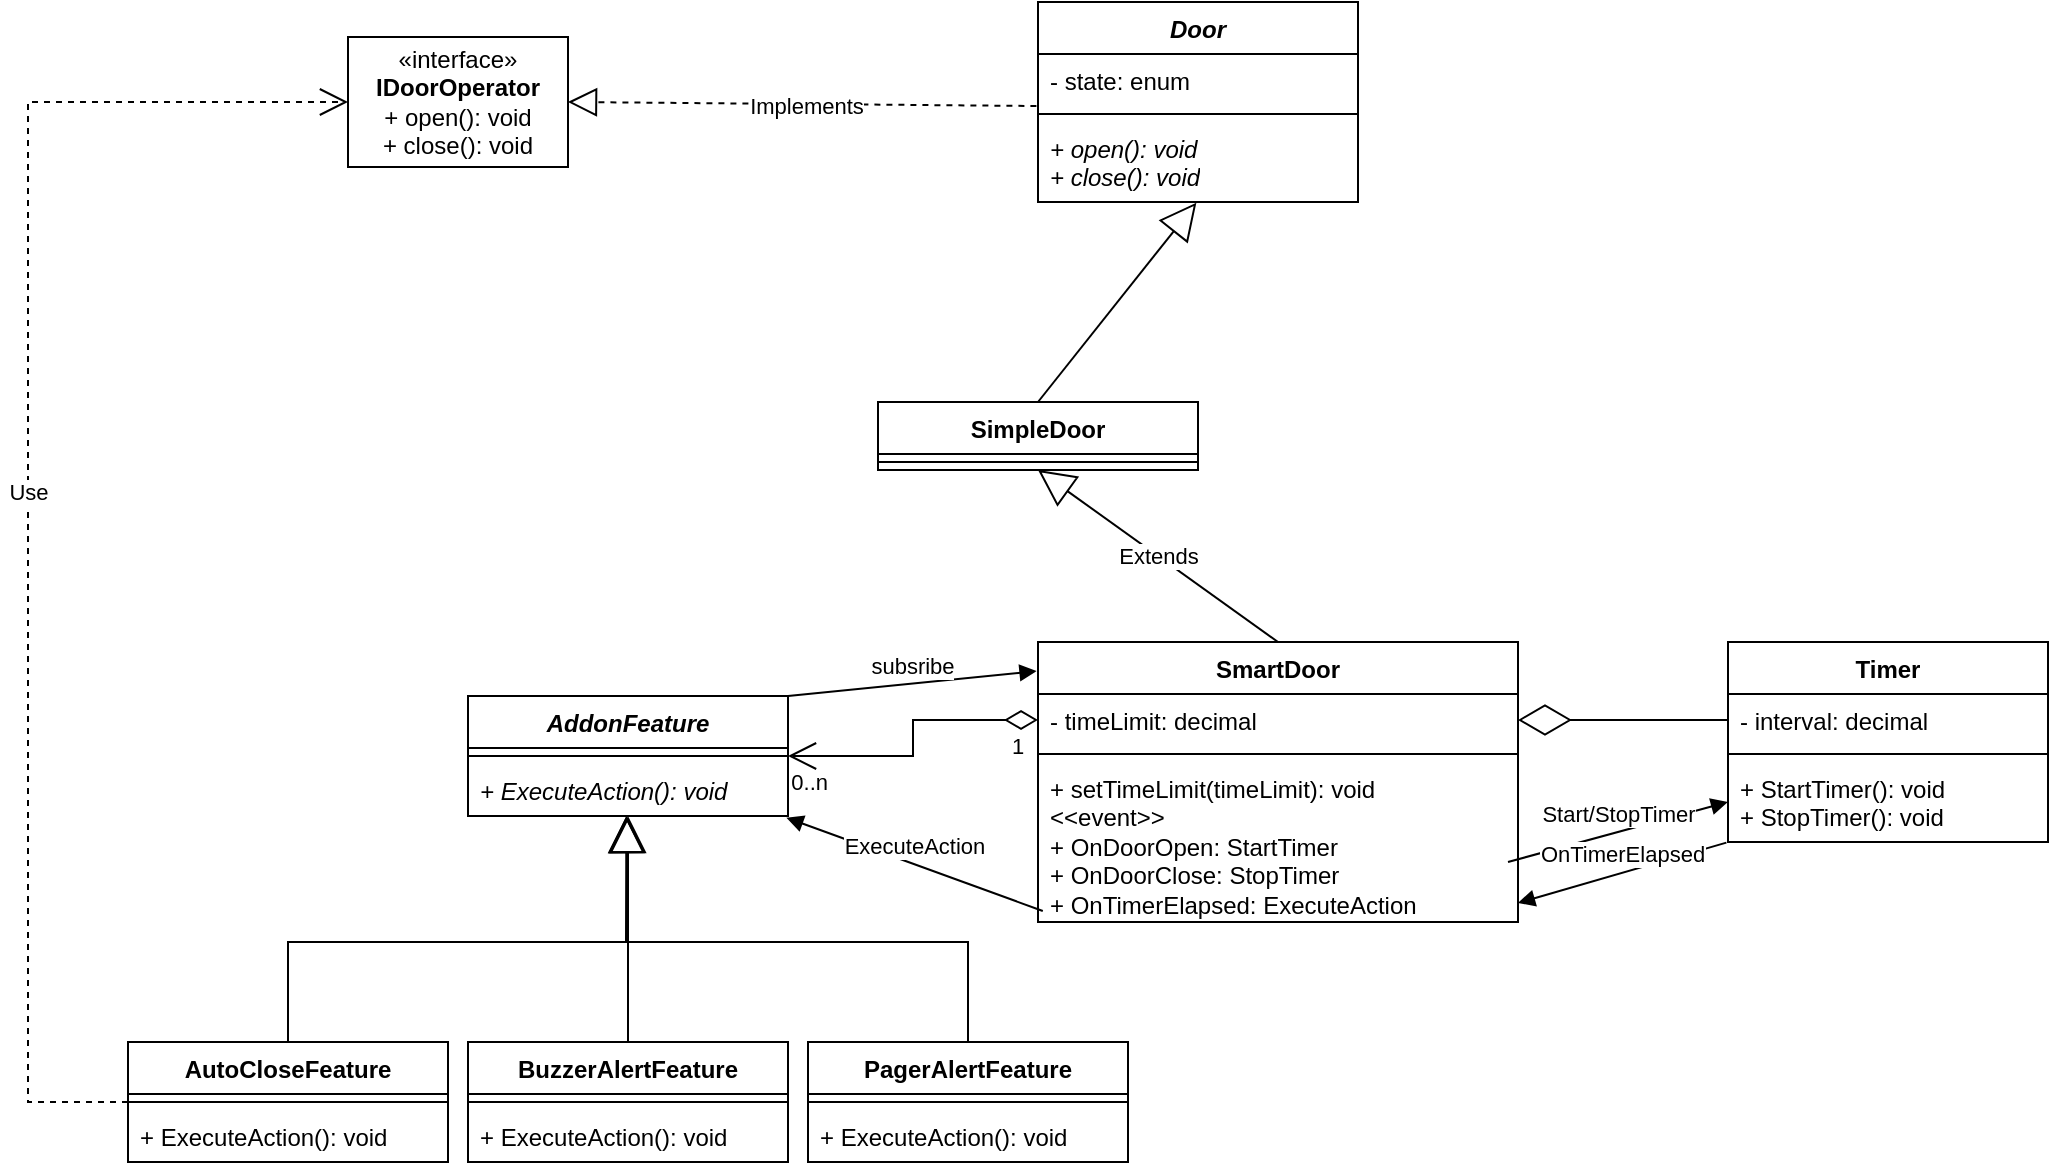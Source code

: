 <mxfile version="22.1.21" type="device">
  <diagram name="Page-1" id="y52zuowVkVVyD8nf9QzI">
    <mxGraphModel dx="2819" dy="929" grid="1" gridSize="10" guides="1" tooltips="1" connect="1" arrows="1" fold="1" page="1" pageScale="1" pageWidth="850" pageHeight="1100" math="0" shadow="0">
      <root>
        <mxCell id="0" />
        <mxCell id="1" parent="0" />
        <mxCell id="WQkxO2qCiPvi56gEC8bx-1" value="&lt;i&gt;Door&lt;/i&gt;" style="swimlane;fontStyle=1;align=center;verticalAlign=top;childLayout=stackLayout;horizontal=1;startSize=26;horizontalStack=0;resizeParent=1;resizeParentMax=0;resizeLast=0;collapsible=1;marginBottom=0;whiteSpace=wrap;html=1;" vertex="1" parent="1">
          <mxGeometry x="-295" y="40" width="160" height="100" as="geometry" />
        </mxCell>
        <mxCell id="WQkxO2qCiPvi56gEC8bx-2" value="- state: enum" style="text;strokeColor=none;fillColor=none;align=left;verticalAlign=top;spacingLeft=4;spacingRight=4;overflow=hidden;rotatable=0;points=[[0,0.5],[1,0.5]];portConstraint=eastwest;whiteSpace=wrap;html=1;" vertex="1" parent="WQkxO2qCiPvi56gEC8bx-1">
          <mxGeometry y="26" width="160" height="26" as="geometry" />
        </mxCell>
        <mxCell id="WQkxO2qCiPvi56gEC8bx-3" value="" style="line;strokeWidth=1;fillColor=none;align=left;verticalAlign=middle;spacingTop=-1;spacingLeft=3;spacingRight=3;rotatable=0;labelPosition=right;points=[];portConstraint=eastwest;strokeColor=inherit;" vertex="1" parent="WQkxO2qCiPvi56gEC8bx-1">
          <mxGeometry y="52" width="160" height="8" as="geometry" />
        </mxCell>
        <mxCell id="WQkxO2qCiPvi56gEC8bx-4" value="&lt;div&gt;&lt;i&gt;+ open(): void&lt;/i&gt;&lt;/div&gt;&lt;div&gt;&lt;i&gt;+ close(): void&lt;br&gt;&lt;/i&gt;&lt;/div&gt;" style="text;strokeColor=none;fillColor=none;align=left;verticalAlign=top;spacingLeft=4;spacingRight=4;overflow=hidden;rotatable=0;points=[[0,0.5],[1,0.5]];portConstraint=eastwest;whiteSpace=wrap;html=1;" vertex="1" parent="WQkxO2qCiPvi56gEC8bx-1">
          <mxGeometry y="60" width="160" height="40" as="geometry" />
        </mxCell>
        <mxCell id="WQkxO2qCiPvi56gEC8bx-5" value="SimpleDoor" style="swimlane;fontStyle=1;align=center;verticalAlign=top;childLayout=stackLayout;horizontal=1;startSize=26;horizontalStack=0;resizeParent=1;resizeParentMax=0;resizeLast=0;collapsible=1;marginBottom=0;whiteSpace=wrap;html=1;" vertex="1" parent="1">
          <mxGeometry x="-375" y="240" width="160" height="34" as="geometry" />
        </mxCell>
        <mxCell id="WQkxO2qCiPvi56gEC8bx-7" value="" style="line;strokeWidth=1;fillColor=none;align=left;verticalAlign=middle;spacingTop=-1;spacingLeft=3;spacingRight=3;rotatable=0;labelPosition=right;points=[];portConstraint=eastwest;strokeColor=inherit;" vertex="1" parent="WQkxO2qCiPvi56gEC8bx-5">
          <mxGeometry y="26" width="160" height="8" as="geometry" />
        </mxCell>
        <mxCell id="WQkxO2qCiPvi56gEC8bx-9" value="" style="endArrow=block;endSize=16;endFill=0;html=1;rounded=0;exitX=0.5;exitY=0;exitDx=0;exitDy=0;entryX=0.495;entryY=1.008;entryDx=0;entryDy=0;entryPerimeter=0;" edge="1" parent="1" source="WQkxO2qCiPvi56gEC8bx-5" target="WQkxO2qCiPvi56gEC8bx-4">
          <mxGeometry width="160" relative="1" as="geometry">
            <mxPoint x="-270" y="280" as="sourcePoint" />
            <mxPoint x="-110" y="280" as="targetPoint" />
          </mxGeometry>
        </mxCell>
        <mxCell id="WQkxO2qCiPvi56gEC8bx-10" value="SmartDoor" style="swimlane;fontStyle=1;align=center;verticalAlign=top;childLayout=stackLayout;horizontal=1;startSize=26;horizontalStack=0;resizeParent=1;resizeParentMax=0;resizeLast=0;collapsible=1;marginBottom=0;whiteSpace=wrap;html=1;" vertex="1" parent="1">
          <mxGeometry x="-295" y="360" width="240" height="140" as="geometry" />
        </mxCell>
        <mxCell id="WQkxO2qCiPvi56gEC8bx-11" value="- timeLimit: decimal" style="text;strokeColor=none;fillColor=none;align=left;verticalAlign=top;spacingLeft=4;spacingRight=4;overflow=hidden;rotatable=0;points=[[0,0.5],[1,0.5]];portConstraint=eastwest;whiteSpace=wrap;html=1;" vertex="1" parent="WQkxO2qCiPvi56gEC8bx-10">
          <mxGeometry y="26" width="240" height="26" as="geometry" />
        </mxCell>
        <mxCell id="WQkxO2qCiPvi56gEC8bx-12" value="" style="line;strokeWidth=1;fillColor=none;align=left;verticalAlign=middle;spacingTop=-1;spacingLeft=3;spacingRight=3;rotatable=0;labelPosition=right;points=[];portConstraint=eastwest;strokeColor=inherit;" vertex="1" parent="WQkxO2qCiPvi56gEC8bx-10">
          <mxGeometry y="52" width="240" height="8" as="geometry" />
        </mxCell>
        <mxCell id="WQkxO2qCiPvi56gEC8bx-13" value="&lt;div&gt;+ setTimeLimit(timeLimit): void&lt;/div&gt;&lt;div&gt;&amp;lt;&amp;lt;event&amp;gt;&amp;gt;&lt;/div&gt;&lt;div&gt;+ OnDoorOpen: StartTimer&lt;/div&gt;&lt;div&gt;+ OnDoorClose: StopTimer&lt;/div&gt;&lt;div&gt;+ OnTimerElapsed: ExecuteAction&lt;/div&gt;" style="text;strokeColor=none;fillColor=none;align=left;verticalAlign=top;spacingLeft=4;spacingRight=4;overflow=hidden;rotatable=0;points=[[0,0.5],[1,0.5]];portConstraint=eastwest;whiteSpace=wrap;html=1;" vertex="1" parent="WQkxO2qCiPvi56gEC8bx-10">
          <mxGeometry y="60" width="240" height="80" as="geometry" />
        </mxCell>
        <mxCell id="WQkxO2qCiPvi56gEC8bx-14" value="Extends" style="endArrow=block;endSize=16;endFill=0;html=1;rounded=0;exitX=0.5;exitY=0;exitDx=0;exitDy=0;entryX=0.5;entryY=1;entryDx=0;entryDy=0;" edge="1" parent="1" source="WQkxO2qCiPvi56gEC8bx-10" target="WQkxO2qCiPvi56gEC8bx-5">
          <mxGeometry width="160" relative="1" as="geometry">
            <mxPoint x="-270" y="280" as="sourcePoint" />
            <mxPoint x="-110" y="280" as="targetPoint" />
          </mxGeometry>
        </mxCell>
        <mxCell id="WQkxO2qCiPvi56gEC8bx-15" value="Timer" style="swimlane;fontStyle=1;align=center;verticalAlign=top;childLayout=stackLayout;horizontal=1;startSize=26;horizontalStack=0;resizeParent=1;resizeParentMax=0;resizeLast=0;collapsible=1;marginBottom=0;whiteSpace=wrap;html=1;" vertex="1" parent="1">
          <mxGeometry x="50" y="360" width="160" height="100" as="geometry" />
        </mxCell>
        <mxCell id="WQkxO2qCiPvi56gEC8bx-16" value="- interval: decimal" style="text;strokeColor=none;fillColor=none;align=left;verticalAlign=top;spacingLeft=4;spacingRight=4;overflow=hidden;rotatable=0;points=[[0,0.5],[1,0.5]];portConstraint=eastwest;whiteSpace=wrap;html=1;" vertex="1" parent="WQkxO2qCiPvi56gEC8bx-15">
          <mxGeometry y="26" width="160" height="26" as="geometry" />
        </mxCell>
        <mxCell id="WQkxO2qCiPvi56gEC8bx-17" value="" style="line;strokeWidth=1;fillColor=none;align=left;verticalAlign=middle;spacingTop=-1;spacingLeft=3;spacingRight=3;rotatable=0;labelPosition=right;points=[];portConstraint=eastwest;strokeColor=inherit;" vertex="1" parent="WQkxO2qCiPvi56gEC8bx-15">
          <mxGeometry y="52" width="160" height="8" as="geometry" />
        </mxCell>
        <mxCell id="WQkxO2qCiPvi56gEC8bx-18" value="&lt;div&gt;+ StartTimer(): void&lt;/div&gt;&lt;div&gt;+ StopTimer(): void&lt;br&gt;&lt;/div&gt;" style="text;strokeColor=none;fillColor=none;align=left;verticalAlign=top;spacingLeft=4;spacingRight=4;overflow=hidden;rotatable=0;points=[[0,0.5],[1,0.5]];portConstraint=eastwest;whiteSpace=wrap;html=1;" vertex="1" parent="WQkxO2qCiPvi56gEC8bx-15">
          <mxGeometry y="60" width="160" height="40" as="geometry" />
        </mxCell>
        <mxCell id="WQkxO2qCiPvi56gEC8bx-19" value="" style="endArrow=diamondThin;endFill=0;endSize=24;html=1;rounded=0;exitX=0;exitY=0.5;exitDx=0;exitDy=0;entryX=1;entryY=0.5;entryDx=0;entryDy=0;" edge="1" parent="1" source="WQkxO2qCiPvi56gEC8bx-16" target="WQkxO2qCiPvi56gEC8bx-11">
          <mxGeometry width="160" relative="1" as="geometry">
            <mxPoint x="-270" y="380" as="sourcePoint" />
            <mxPoint x="-110" y="380" as="targetPoint" />
          </mxGeometry>
        </mxCell>
        <mxCell id="WQkxO2qCiPvi56gEC8bx-20" value="Start/StopTimer" style="html=1;verticalAlign=bottom;endArrow=block;curved=0;rounded=0;entryX=0;entryY=0.5;entryDx=0;entryDy=0;" edge="1" parent="1" target="WQkxO2qCiPvi56gEC8bx-18">
          <mxGeometry width="80" relative="1" as="geometry">
            <mxPoint x="-60" y="470" as="sourcePoint" />
            <mxPoint x="10" y="570" as="targetPoint" />
          </mxGeometry>
        </mxCell>
        <mxCell id="WQkxO2qCiPvi56gEC8bx-21" value="OnTimerElapsed" style="html=1;verticalAlign=bottom;endArrow=block;curved=0;rounded=0;exitX=-0.005;exitY=1.008;exitDx=0;exitDy=0;exitPerimeter=0;" edge="1" parent="1" source="WQkxO2qCiPvi56gEC8bx-18">
          <mxGeometry width="80" relative="1" as="geometry">
            <mxPoint x="44.2" y="480" as="sourcePoint" />
            <mxPoint x="-55" y="490.48" as="targetPoint" />
          </mxGeometry>
        </mxCell>
        <mxCell id="WQkxO2qCiPvi56gEC8bx-22" value="&lt;i&gt;AddonFeature&lt;/i&gt;" style="swimlane;fontStyle=1;align=center;verticalAlign=top;childLayout=stackLayout;horizontal=1;startSize=26;horizontalStack=0;resizeParent=1;resizeParentMax=0;resizeLast=0;collapsible=1;marginBottom=0;whiteSpace=wrap;html=1;" vertex="1" parent="1">
          <mxGeometry x="-580" y="387" width="160" height="60" as="geometry" />
        </mxCell>
        <mxCell id="WQkxO2qCiPvi56gEC8bx-24" value="" style="line;strokeWidth=1;fillColor=none;align=left;verticalAlign=middle;spacingTop=-1;spacingLeft=3;spacingRight=3;rotatable=0;labelPosition=right;points=[];portConstraint=eastwest;strokeColor=inherit;" vertex="1" parent="WQkxO2qCiPvi56gEC8bx-22">
          <mxGeometry y="26" width="160" height="8" as="geometry" />
        </mxCell>
        <mxCell id="WQkxO2qCiPvi56gEC8bx-25" value="&lt;i&gt;+ ExecuteAction(): void&lt;/i&gt;" style="text;strokeColor=none;fillColor=none;align=left;verticalAlign=top;spacingLeft=4;spacingRight=4;overflow=hidden;rotatable=0;points=[[0,0.5],[1,0.5]];portConstraint=eastwest;whiteSpace=wrap;html=1;" vertex="1" parent="WQkxO2qCiPvi56gEC8bx-22">
          <mxGeometry y="34" width="160" height="26" as="geometry" />
        </mxCell>
        <mxCell id="WQkxO2qCiPvi56gEC8bx-26" value="AutoCloseFeature" style="swimlane;fontStyle=1;align=center;verticalAlign=top;childLayout=stackLayout;horizontal=1;startSize=26;horizontalStack=0;resizeParent=1;resizeParentMax=0;resizeLast=0;collapsible=1;marginBottom=0;whiteSpace=wrap;html=1;" vertex="1" parent="1">
          <mxGeometry x="-750" y="560" width="160" height="60" as="geometry" />
        </mxCell>
        <mxCell id="WQkxO2qCiPvi56gEC8bx-28" value="" style="line;strokeWidth=1;fillColor=none;align=left;verticalAlign=middle;spacingTop=-1;spacingLeft=3;spacingRight=3;rotatable=0;labelPosition=right;points=[];portConstraint=eastwest;strokeColor=inherit;" vertex="1" parent="WQkxO2qCiPvi56gEC8bx-26">
          <mxGeometry y="26" width="160" height="8" as="geometry" />
        </mxCell>
        <mxCell id="WQkxO2qCiPvi56gEC8bx-29" value="+ ExecuteAction(): void" style="text;strokeColor=none;fillColor=none;align=left;verticalAlign=top;spacingLeft=4;spacingRight=4;overflow=hidden;rotatable=0;points=[[0,0.5],[1,0.5]];portConstraint=eastwest;whiteSpace=wrap;html=1;" vertex="1" parent="WQkxO2qCiPvi56gEC8bx-26">
          <mxGeometry y="34" width="160" height="26" as="geometry" />
        </mxCell>
        <mxCell id="WQkxO2qCiPvi56gEC8bx-30" value="" style="endArrow=open;html=1;endSize=12;startArrow=diamondThin;startSize=14;startFill=0;edgeStyle=orthogonalEdgeStyle;rounded=0;exitX=0;exitY=0.5;exitDx=0;exitDy=0;entryX=1;entryY=0.5;entryDx=0;entryDy=0;" edge="1" parent="1" source="WQkxO2qCiPvi56gEC8bx-11" target="WQkxO2qCiPvi56gEC8bx-22">
          <mxGeometry relative="1" as="geometry">
            <mxPoint x="-270" y="360" as="sourcePoint" />
            <mxPoint x="-110" y="360" as="targetPoint" />
          </mxGeometry>
        </mxCell>
        <mxCell id="WQkxO2qCiPvi56gEC8bx-31" value="1" style="edgeLabel;resizable=0;html=1;align=left;verticalAlign=top;" connectable="0" vertex="1" parent="WQkxO2qCiPvi56gEC8bx-30">
          <mxGeometry x="-1" relative="1" as="geometry">
            <mxPoint x="-15" as="offset" />
          </mxGeometry>
        </mxCell>
        <mxCell id="WQkxO2qCiPvi56gEC8bx-32" value="0..n" style="edgeLabel;resizable=0;html=1;align=right;verticalAlign=top;" connectable="0" vertex="1" parent="WQkxO2qCiPvi56gEC8bx-30">
          <mxGeometry x="1" relative="1" as="geometry">
            <mxPoint x="20" as="offset" />
          </mxGeometry>
        </mxCell>
        <mxCell id="WQkxO2qCiPvi56gEC8bx-33" value="BuzzerAlertFeature" style="swimlane;fontStyle=1;align=center;verticalAlign=top;childLayout=stackLayout;horizontal=1;startSize=26;horizontalStack=0;resizeParent=1;resizeParentMax=0;resizeLast=0;collapsible=1;marginBottom=0;whiteSpace=wrap;html=1;" vertex="1" parent="1">
          <mxGeometry x="-580" y="560" width="160" height="60" as="geometry" />
        </mxCell>
        <mxCell id="WQkxO2qCiPvi56gEC8bx-34" value="" style="line;strokeWidth=1;fillColor=none;align=left;verticalAlign=middle;spacingTop=-1;spacingLeft=3;spacingRight=3;rotatable=0;labelPosition=right;points=[];portConstraint=eastwest;strokeColor=inherit;" vertex="1" parent="WQkxO2qCiPvi56gEC8bx-33">
          <mxGeometry y="26" width="160" height="8" as="geometry" />
        </mxCell>
        <mxCell id="WQkxO2qCiPvi56gEC8bx-35" value="+ ExecuteAction(): void" style="text;strokeColor=none;fillColor=none;align=left;verticalAlign=top;spacingLeft=4;spacingRight=4;overflow=hidden;rotatable=0;points=[[0,0.5],[1,0.5]];portConstraint=eastwest;whiteSpace=wrap;html=1;" vertex="1" parent="WQkxO2qCiPvi56gEC8bx-33">
          <mxGeometry y="34" width="160" height="26" as="geometry" />
        </mxCell>
        <mxCell id="WQkxO2qCiPvi56gEC8bx-36" value="PagerAlertFeature" style="swimlane;fontStyle=1;align=center;verticalAlign=top;childLayout=stackLayout;horizontal=1;startSize=26;horizontalStack=0;resizeParent=1;resizeParentMax=0;resizeLast=0;collapsible=1;marginBottom=0;whiteSpace=wrap;html=1;" vertex="1" parent="1">
          <mxGeometry x="-410" y="560" width="160" height="60" as="geometry" />
        </mxCell>
        <mxCell id="WQkxO2qCiPvi56gEC8bx-37" value="" style="line;strokeWidth=1;fillColor=none;align=left;verticalAlign=middle;spacingTop=-1;spacingLeft=3;spacingRight=3;rotatable=0;labelPosition=right;points=[];portConstraint=eastwest;strokeColor=inherit;" vertex="1" parent="WQkxO2qCiPvi56gEC8bx-36">
          <mxGeometry y="26" width="160" height="8" as="geometry" />
        </mxCell>
        <mxCell id="WQkxO2qCiPvi56gEC8bx-38" value="+ ExecuteAction(): void" style="text;strokeColor=none;fillColor=none;align=left;verticalAlign=top;spacingLeft=4;spacingRight=4;overflow=hidden;rotatable=0;points=[[0,0.5],[1,0.5]];portConstraint=eastwest;whiteSpace=wrap;html=1;" vertex="1" parent="WQkxO2qCiPvi56gEC8bx-36">
          <mxGeometry y="34" width="160" height="26" as="geometry" />
        </mxCell>
        <mxCell id="WQkxO2qCiPvi56gEC8bx-39" value="" style="endArrow=block;endSize=16;endFill=0;html=1;rounded=0;exitX=0.5;exitY=0;exitDx=0;exitDy=0;entryX=0.495;entryY=1;entryDx=0;entryDy=0;entryPerimeter=0;" edge="1" parent="1" source="WQkxO2qCiPvi56gEC8bx-26" target="WQkxO2qCiPvi56gEC8bx-25">
          <mxGeometry width="160" relative="1" as="geometry">
            <mxPoint x="-560" y="510" as="sourcePoint" />
            <mxPoint x="-400" y="510" as="targetPoint" />
            <Array as="points">
              <mxPoint x="-670" y="510" />
              <mxPoint x="-501" y="510" />
            </Array>
          </mxGeometry>
        </mxCell>
        <mxCell id="WQkxO2qCiPvi56gEC8bx-40" value="" style="endArrow=block;endSize=16;endFill=0;html=1;rounded=0;exitX=0.5;exitY=0;exitDx=0;exitDy=0;entryX=0.5;entryY=1;entryDx=0;entryDy=0;entryPerimeter=0;" edge="1" parent="1" source="WQkxO2qCiPvi56gEC8bx-33" target="WQkxO2qCiPvi56gEC8bx-25">
          <mxGeometry width="160" relative="1" as="geometry">
            <mxPoint x="-550" y="520" as="sourcePoint" />
            <mxPoint x="-500" y="450" as="targetPoint" />
          </mxGeometry>
        </mxCell>
        <mxCell id="WQkxO2qCiPvi56gEC8bx-41" value="" style="endArrow=block;endSize=16;endFill=0;html=1;rounded=0;exitX=0.5;exitY=0;exitDx=0;exitDy=0;entryX=0.495;entryY=1;entryDx=0;entryDy=0;entryPerimeter=0;" edge="1" parent="1" source="WQkxO2qCiPvi56gEC8bx-36" target="WQkxO2qCiPvi56gEC8bx-25">
          <mxGeometry width="160" relative="1" as="geometry">
            <mxPoint x="-540" y="530" as="sourcePoint" />
            <mxPoint x="-380" y="530" as="targetPoint" />
            <Array as="points">
              <mxPoint x="-330" y="510" />
              <mxPoint x="-500" y="510" />
            </Array>
          </mxGeometry>
        </mxCell>
        <mxCell id="WQkxO2qCiPvi56gEC8bx-43" value="«interface»&lt;br&gt;&lt;div&gt;&lt;b&gt;IDoorOperator&lt;/b&gt;&lt;/div&gt;&lt;div&gt;+ open(): void&lt;/div&gt;&lt;div&gt;+ close(): void&lt;br&gt;&lt;/div&gt;" style="html=1;whiteSpace=wrap;" vertex="1" parent="1">
          <mxGeometry x="-640" y="57.5" width="110" height="65" as="geometry" />
        </mxCell>
        <mxCell id="WQkxO2qCiPvi56gEC8bx-44" value="" style="endArrow=block;dashed=1;endFill=0;endSize=12;html=1;rounded=0;entryX=1;entryY=0.5;entryDx=0;entryDy=0;exitX=-0.005;exitY=1;exitDx=0;exitDy=0;exitPerimeter=0;" edge="1" parent="1" source="WQkxO2qCiPvi56gEC8bx-2" target="WQkxO2qCiPvi56gEC8bx-43">
          <mxGeometry width="160" relative="1" as="geometry">
            <mxPoint x="-320" y="120" as="sourcePoint" />
            <mxPoint x="-110" y="310" as="targetPoint" />
          </mxGeometry>
        </mxCell>
        <mxCell id="WQkxO2qCiPvi56gEC8bx-45" value="Implements" style="edgeLabel;html=1;align=center;verticalAlign=middle;resizable=0;points=[];" vertex="1" connectable="0" parent="WQkxO2qCiPvi56gEC8bx-44">
          <mxGeometry x="-0.018" y="1" relative="1" as="geometry">
            <mxPoint as="offset" />
          </mxGeometry>
        </mxCell>
        <mxCell id="WQkxO2qCiPvi56gEC8bx-46" value="Use" style="endArrow=open;endSize=12;dashed=1;html=1;rounded=0;exitX=0;exitY=0.5;exitDx=0;exitDy=0;entryX=0;entryY=0.5;entryDx=0;entryDy=0;" edge="1" parent="1" source="WQkxO2qCiPvi56gEC8bx-26" target="WQkxO2qCiPvi56gEC8bx-43">
          <mxGeometry width="160" relative="1" as="geometry">
            <mxPoint x="-270" y="310" as="sourcePoint" />
            <mxPoint x="-110" y="310" as="targetPoint" />
            <Array as="points">
              <mxPoint x="-800" y="590" />
              <mxPoint x="-800" y="90" />
            </Array>
          </mxGeometry>
        </mxCell>
        <mxCell id="WQkxO2qCiPvi56gEC8bx-47" value="&lt;div&gt;ExecuteAction&lt;/div&gt;" style="html=1;verticalAlign=bottom;endArrow=block;curved=0;rounded=0;exitX=0.01;exitY=0.931;exitDx=0;exitDy=0;exitPerimeter=0;entryX=0.995;entryY=1.032;entryDx=0;entryDy=0;entryPerimeter=0;" edge="1" parent="1" source="WQkxO2qCiPvi56gEC8bx-13" target="WQkxO2qCiPvi56gEC8bx-25">
          <mxGeometry width="80" relative="1" as="geometry">
            <mxPoint x="-540" y="310" as="sourcePoint" />
            <mxPoint x="-460" y="310" as="targetPoint" />
          </mxGeometry>
        </mxCell>
        <mxCell id="WQkxO2qCiPvi56gEC8bx-48" value="subsribe" style="html=1;verticalAlign=bottom;endArrow=block;curved=0;rounded=0;exitX=1;exitY=0;exitDx=0;exitDy=0;entryX=-0.003;entryY=0.104;entryDx=0;entryDy=0;entryPerimeter=0;" edge="1" parent="1" source="WQkxO2qCiPvi56gEC8bx-22" target="WQkxO2qCiPvi56gEC8bx-10">
          <mxGeometry width="80" relative="1" as="geometry">
            <mxPoint x="-470" y="330" as="sourcePoint" />
            <mxPoint x="-390" y="330" as="targetPoint" />
          </mxGeometry>
        </mxCell>
      </root>
    </mxGraphModel>
  </diagram>
</mxfile>
